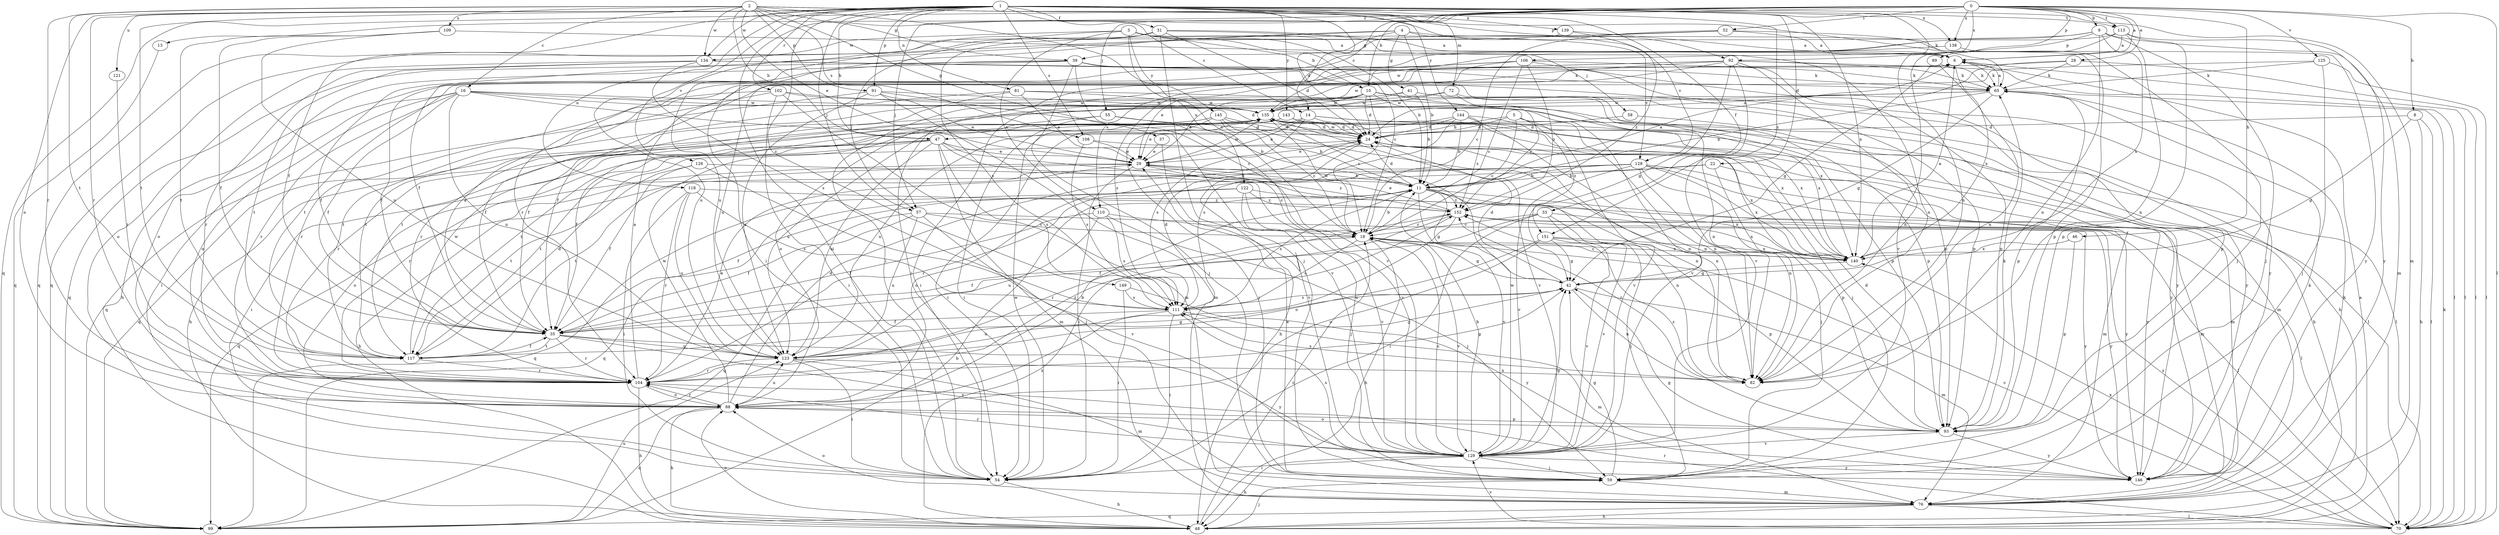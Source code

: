 strict digraph  {
0;
1;
2;
3;
4;
5;
6;
8;
9;
10;
11;
13;
14;
16;
18;
22;
24;
28;
29;
31;
33;
35;
37;
39;
41;
42;
46;
47;
48;
52;
54;
55;
57;
58;
59;
65;
70;
72;
76;
81;
82;
88;
89;
91;
92;
93;
99;
102;
104;
106;
108;
109;
110;
111;
113;
117;
118;
121;
122;
123;
125;
126;
128;
129;
134;
135;
138;
139;
140;
143;
144;
145;
146;
149;
151;
152;
0 -> 6  [label=a];
0 -> 8  [label=b];
0 -> 9  [label=b];
0 -> 10  [label=b];
0 -> 13  [label=c];
0 -> 14  [label=c];
0 -> 28  [label=e];
0 -> 46  [label=h];
0 -> 52  [label=i];
0 -> 54  [label=i];
0 -> 55  [label=j];
0 -> 57  [label=j];
0 -> 70  [label=l];
0 -> 89  [label=p];
0 -> 99  [label=q];
0 -> 106  [label=s];
0 -> 113  [label=t];
0 -> 125  [label=v];
0 -> 138  [label=x];
1 -> 14  [label=c];
1 -> 22  [label=d];
1 -> 24  [label=d];
1 -> 31  [label=f];
1 -> 33  [label=f];
1 -> 35  [label=f];
1 -> 47  [label=h];
1 -> 57  [label=j];
1 -> 72  [label=m];
1 -> 76  [label=m];
1 -> 81  [label=n];
1 -> 82  [label=n];
1 -> 88  [label=o];
1 -> 91  [label=p];
1 -> 102  [label=r];
1 -> 104  [label=r];
1 -> 108  [label=s];
1 -> 113  [label=t];
1 -> 117  [label=t];
1 -> 118  [label=u];
1 -> 121  [label=u];
1 -> 126  [label=v];
1 -> 134  [label=w];
1 -> 138  [label=x];
1 -> 139  [label=x];
1 -> 140  [label=x];
1 -> 143  [label=y];
1 -> 144  [label=y];
1 -> 149  [label=z];
1 -> 151  [label=z];
2 -> 16  [label=c];
2 -> 18  [label=c];
2 -> 29  [label=e];
2 -> 37  [label=g];
2 -> 39  [label=g];
2 -> 47  [label=h];
2 -> 65  [label=k];
2 -> 91  [label=p];
2 -> 92  [label=p];
2 -> 104  [label=r];
2 -> 108  [label=s];
2 -> 109  [label=s];
2 -> 117  [label=t];
2 -> 128  [label=v];
2 -> 134  [label=w];
3 -> 10  [label=b];
3 -> 11  [label=b];
3 -> 18  [label=c];
3 -> 57  [label=j];
3 -> 58  [label=j];
3 -> 110  [label=s];
3 -> 122  [label=u];
3 -> 134  [label=w];
3 -> 145  [label=y];
4 -> 11  [label=b];
4 -> 39  [label=g];
4 -> 41  [label=g];
4 -> 54  [label=i];
4 -> 123  [label=u];
4 -> 128  [label=v];
4 -> 146  [label=y];
5 -> 18  [label=c];
5 -> 24  [label=d];
5 -> 47  [label=h];
5 -> 82  [label=n];
5 -> 129  [label=v];
5 -> 151  [label=z];
6 -> 65  [label=k];
6 -> 70  [label=l];
6 -> 140  [label=x];
8 -> 24  [label=d];
8 -> 42  [label=g];
8 -> 48  [label=h];
8 -> 70  [label=l];
9 -> 35  [label=f];
9 -> 59  [label=j];
9 -> 76  [label=m];
9 -> 82  [label=n];
9 -> 92  [label=p];
9 -> 110  [label=s];
9 -> 140  [label=x];
10 -> 18  [label=c];
10 -> 24  [label=d];
10 -> 29  [label=e];
10 -> 48  [label=h];
10 -> 82  [label=n];
10 -> 88  [label=o];
10 -> 104  [label=r];
10 -> 129  [label=v];
10 -> 135  [label=w];
11 -> 6  [label=a];
11 -> 24  [label=d];
11 -> 42  [label=g];
11 -> 82  [label=n];
11 -> 99  [label=q];
11 -> 111  [label=s];
11 -> 129  [label=v];
11 -> 140  [label=x];
11 -> 146  [label=y];
11 -> 152  [label=z];
13 -> 99  [label=q];
14 -> 24  [label=d];
14 -> 29  [label=e];
14 -> 70  [label=l];
14 -> 76  [label=m];
14 -> 111  [label=s];
14 -> 123  [label=u];
16 -> 24  [label=d];
16 -> 35  [label=f];
16 -> 54  [label=i];
16 -> 88  [label=o];
16 -> 93  [label=p];
16 -> 104  [label=r];
16 -> 123  [label=u];
16 -> 129  [label=v];
16 -> 135  [label=w];
18 -> 11  [label=b];
18 -> 35  [label=f];
18 -> 42  [label=g];
18 -> 48  [label=h];
18 -> 111  [label=s];
18 -> 129  [label=v];
18 -> 135  [label=w];
18 -> 140  [label=x];
22 -> 11  [label=b];
22 -> 59  [label=j];
22 -> 76  [label=m];
22 -> 104  [label=r];
24 -> 29  [label=e];
24 -> 48  [label=h];
24 -> 76  [label=m];
24 -> 82  [label=n];
24 -> 135  [label=w];
28 -> 24  [label=d];
28 -> 65  [label=k];
28 -> 70  [label=l];
28 -> 123  [label=u];
29 -> 11  [label=b];
29 -> 18  [label=c];
29 -> 54  [label=i];
29 -> 88  [label=o];
29 -> 117  [label=t];
29 -> 135  [label=w];
29 -> 152  [label=z];
31 -> 6  [label=a];
31 -> 24  [label=d];
31 -> 59  [label=j];
31 -> 82  [label=n];
31 -> 111  [label=s];
31 -> 123  [label=u];
33 -> 18  [label=c];
33 -> 35  [label=f];
33 -> 54  [label=i];
33 -> 59  [label=j];
33 -> 129  [label=v];
33 -> 140  [label=x];
35 -> 6  [label=a];
35 -> 104  [label=r];
35 -> 117  [label=t];
35 -> 123  [label=u];
35 -> 129  [label=v];
35 -> 146  [label=y];
37 -> 29  [label=e];
37 -> 129  [label=v];
39 -> 35  [label=f];
39 -> 59  [label=j];
39 -> 65  [label=k];
39 -> 88  [label=o];
39 -> 93  [label=p];
39 -> 99  [label=q];
39 -> 129  [label=v];
39 -> 146  [label=y];
41 -> 11  [label=b];
41 -> 54  [label=i];
41 -> 135  [label=w];
41 -> 146  [label=y];
42 -> 24  [label=d];
42 -> 76  [label=m];
42 -> 82  [label=n];
42 -> 111  [label=s];
46 -> 93  [label=p];
46 -> 140  [label=x];
47 -> 29  [label=e];
47 -> 54  [label=i];
47 -> 76  [label=m];
47 -> 82  [label=n];
47 -> 104  [label=r];
47 -> 111  [label=s];
47 -> 117  [label=t];
47 -> 123  [label=u];
47 -> 129  [label=v];
48 -> 6  [label=a];
48 -> 18  [label=c];
48 -> 59  [label=j];
48 -> 88  [label=o];
48 -> 152  [label=z];
52 -> 6  [label=a];
52 -> 18  [label=c];
52 -> 54  [label=i];
52 -> 93  [label=p];
52 -> 99  [label=q];
54 -> 48  [label=h];
54 -> 135  [label=w];
55 -> 11  [label=b];
55 -> 24  [label=d];
55 -> 35  [label=f];
55 -> 54  [label=i];
57 -> 18  [label=c];
57 -> 35  [label=f];
57 -> 99  [label=q];
57 -> 123  [label=u];
57 -> 129  [label=v];
57 -> 146  [label=y];
58 -> 24  [label=d];
58 -> 70  [label=l];
59 -> 29  [label=e];
59 -> 42  [label=g];
59 -> 76  [label=m];
65 -> 6  [label=a];
65 -> 11  [label=b];
65 -> 42  [label=g];
65 -> 93  [label=p];
65 -> 117  [label=t];
65 -> 135  [label=w];
70 -> 18  [label=c];
70 -> 65  [label=k];
70 -> 104  [label=r];
70 -> 129  [label=v];
70 -> 140  [label=x];
70 -> 152  [label=z];
72 -> 35  [label=f];
72 -> 93  [label=p];
72 -> 135  [label=w];
72 -> 152  [label=z];
76 -> 48  [label=h];
76 -> 65  [label=k];
76 -> 70  [label=l];
76 -> 88  [label=o];
76 -> 99  [label=q];
81 -> 29  [label=e];
81 -> 35  [label=f];
81 -> 117  [label=t];
81 -> 135  [label=w];
81 -> 146  [label=y];
82 -> 111  [label=s];
82 -> 152  [label=z];
88 -> 11  [label=b];
88 -> 24  [label=d];
88 -> 48  [label=h];
88 -> 93  [label=p];
88 -> 99  [label=q];
88 -> 104  [label=r];
88 -> 123  [label=u];
88 -> 135  [label=w];
89 -> 42  [label=g];
89 -> 65  [label=k];
89 -> 82  [label=n];
91 -> 18  [label=c];
91 -> 29  [label=e];
91 -> 76  [label=m];
91 -> 99  [label=q];
91 -> 123  [label=u];
91 -> 135  [label=w];
92 -> 29  [label=e];
92 -> 42  [label=g];
92 -> 48  [label=h];
92 -> 65  [label=k];
92 -> 70  [label=l];
92 -> 82  [label=n];
92 -> 93  [label=p];
92 -> 117  [label=t];
92 -> 129  [label=v];
92 -> 135  [label=w];
93 -> 24  [label=d];
93 -> 65  [label=k];
93 -> 88  [label=o];
93 -> 129  [label=v];
93 -> 146  [label=y];
93 -> 152  [label=z];
99 -> 11  [label=b];
99 -> 123  [label=u];
102 -> 54  [label=i];
102 -> 76  [label=m];
102 -> 104  [label=r];
102 -> 117  [label=t];
102 -> 135  [label=w];
102 -> 140  [label=x];
104 -> 6  [label=a];
104 -> 29  [label=e];
104 -> 42  [label=g];
104 -> 48  [label=h];
104 -> 88  [label=o];
104 -> 152  [label=z];
106 -> 18  [label=c];
106 -> 35  [label=f];
106 -> 54  [label=i];
106 -> 65  [label=k];
106 -> 93  [label=p];
106 -> 111  [label=s];
106 -> 152  [label=z];
108 -> 29  [label=e];
108 -> 111  [label=s];
108 -> 140  [label=x];
109 -> 6  [label=a];
109 -> 35  [label=f];
109 -> 117  [label=t];
109 -> 123  [label=u];
110 -> 18  [label=c];
110 -> 35  [label=f];
110 -> 59  [label=j];
110 -> 111  [label=s];
110 -> 123  [label=u];
111 -> 24  [label=d];
111 -> 35  [label=f];
111 -> 54  [label=i];
111 -> 76  [label=m];
111 -> 123  [label=u];
113 -> 6  [label=a];
113 -> 82  [label=n];
113 -> 93  [label=p];
113 -> 104  [label=r];
113 -> 129  [label=v];
113 -> 146  [label=y];
117 -> 24  [label=d];
117 -> 35  [label=f];
117 -> 42  [label=g];
117 -> 104  [label=r];
117 -> 135  [label=w];
118 -> 54  [label=i];
118 -> 104  [label=r];
118 -> 111  [label=s];
118 -> 123  [label=u];
118 -> 152  [label=z];
121 -> 104  [label=r];
122 -> 35  [label=f];
122 -> 59  [label=j];
122 -> 70  [label=l];
122 -> 99  [label=q];
122 -> 129  [label=v];
122 -> 152  [label=z];
123 -> 42  [label=g];
123 -> 54  [label=i];
123 -> 76  [label=m];
123 -> 82  [label=n];
123 -> 104  [label=r];
125 -> 35  [label=f];
125 -> 59  [label=j];
125 -> 65  [label=k];
125 -> 70  [label=l];
126 -> 11  [label=b];
126 -> 35  [label=f];
126 -> 59  [label=j];
126 -> 117  [label=t];
128 -> 11  [label=b];
128 -> 48  [label=h];
128 -> 76  [label=m];
128 -> 82  [label=n];
128 -> 88  [label=o];
128 -> 93  [label=p];
128 -> 99  [label=q];
128 -> 129  [label=v];
128 -> 140  [label=x];
128 -> 146  [label=y];
129 -> 11  [label=b];
129 -> 18  [label=c];
129 -> 42  [label=g];
129 -> 48  [label=h];
129 -> 54  [label=i];
129 -> 59  [label=j];
129 -> 104  [label=r];
129 -> 111  [label=s];
129 -> 135  [label=w];
129 -> 146  [label=y];
134 -> 65  [label=k];
134 -> 88  [label=o];
134 -> 93  [label=p];
134 -> 104  [label=r];
134 -> 111  [label=s];
134 -> 117  [label=t];
135 -> 24  [label=d];
135 -> 48  [label=h];
135 -> 59  [label=j];
135 -> 117  [label=t];
135 -> 123  [label=u];
135 -> 129  [label=v];
135 -> 140  [label=x];
138 -> 59  [label=j];
138 -> 135  [label=w];
139 -> 6  [label=a];
139 -> 99  [label=q];
139 -> 152  [label=z];
140 -> 6  [label=a];
140 -> 18  [label=c];
140 -> 42  [label=g];
143 -> 24  [label=d];
143 -> 29  [label=e];
143 -> 99  [label=q];
143 -> 140  [label=x];
143 -> 146  [label=y];
144 -> 11  [label=b];
144 -> 24  [label=d];
144 -> 54  [label=i];
144 -> 82  [label=n];
144 -> 111  [label=s];
144 -> 140  [label=x];
144 -> 152  [label=z];
145 -> 11  [label=b];
145 -> 18  [label=c];
145 -> 24  [label=d];
145 -> 48  [label=h];
145 -> 59  [label=j];
145 -> 82  [label=n];
145 -> 104  [label=r];
146 -> 42  [label=g];
146 -> 65  [label=k];
149 -> 54  [label=i];
149 -> 111  [label=s];
149 -> 146  [label=y];
151 -> 42  [label=g];
151 -> 88  [label=o];
151 -> 93  [label=p];
151 -> 123  [label=u];
151 -> 129  [label=v];
151 -> 140  [label=x];
152 -> 18  [label=c];
152 -> 29  [label=e];
152 -> 70  [label=l];
152 -> 88  [label=o];
152 -> 104  [label=r];
152 -> 146  [label=y];
}
